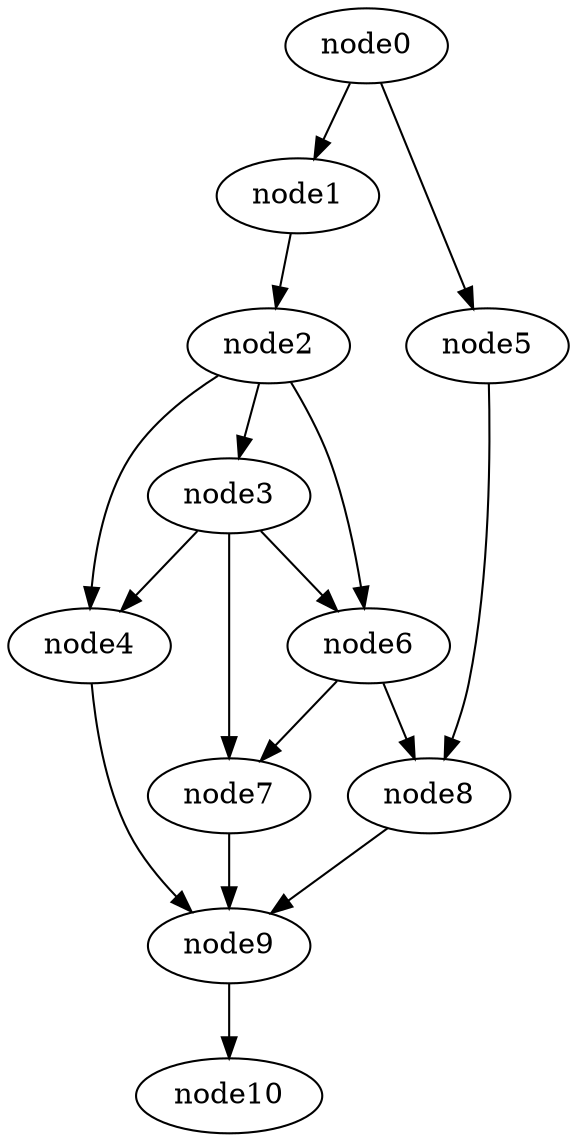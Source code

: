 digraph g{
	node10
	node9 -> node10
	node8 -> node9
	node7 -> node9
	node6 -> node8
	node6 -> node7
	node5 -> node8
	node4 -> node9
	node3 -> node7
	node3 -> node6
	node3 -> node4
	node2 -> node6
	node2 -> node4
	node2 -> node3
	node1 -> node2
	node0 -> node5
	node0 -> node1
}
